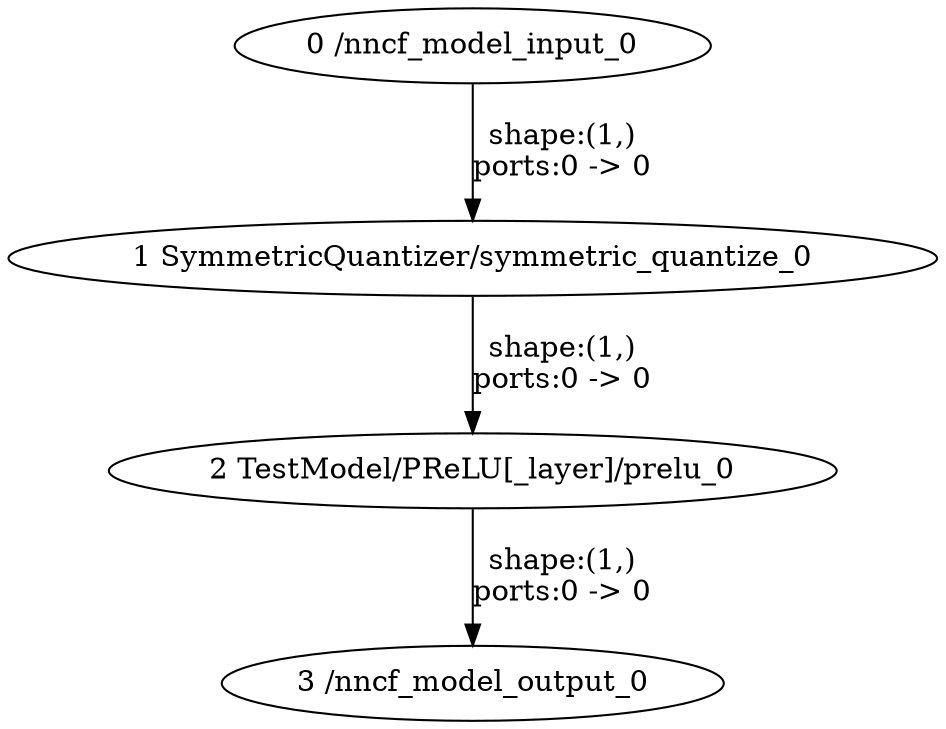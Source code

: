 strict digraph  {
"0 /nncf_model_input_0" [id=0, type=nncf_model_input];
"1 SymmetricQuantizer/symmetric_quantize_0" [id=1, type=symmetric_quantize];
"2 TestModel/PReLU[_layer]/prelu_0" [id=2, type=prelu];
"3 /nncf_model_output_0" [id=3, type=nncf_model_output];
"0 /nncf_model_input_0" -> "1 SymmetricQuantizer/symmetric_quantize_0"  [label="shape:(1,)\nports:0 -> 0", style=solid];
"1 SymmetricQuantizer/symmetric_quantize_0" -> "2 TestModel/PReLU[_layer]/prelu_0"  [label="shape:(1,)\nports:0 -> 0", style=solid];
"2 TestModel/PReLU[_layer]/prelu_0" -> "3 /nncf_model_output_0"  [label="shape:(1,)\nports:0 -> 0", style=solid];
}
